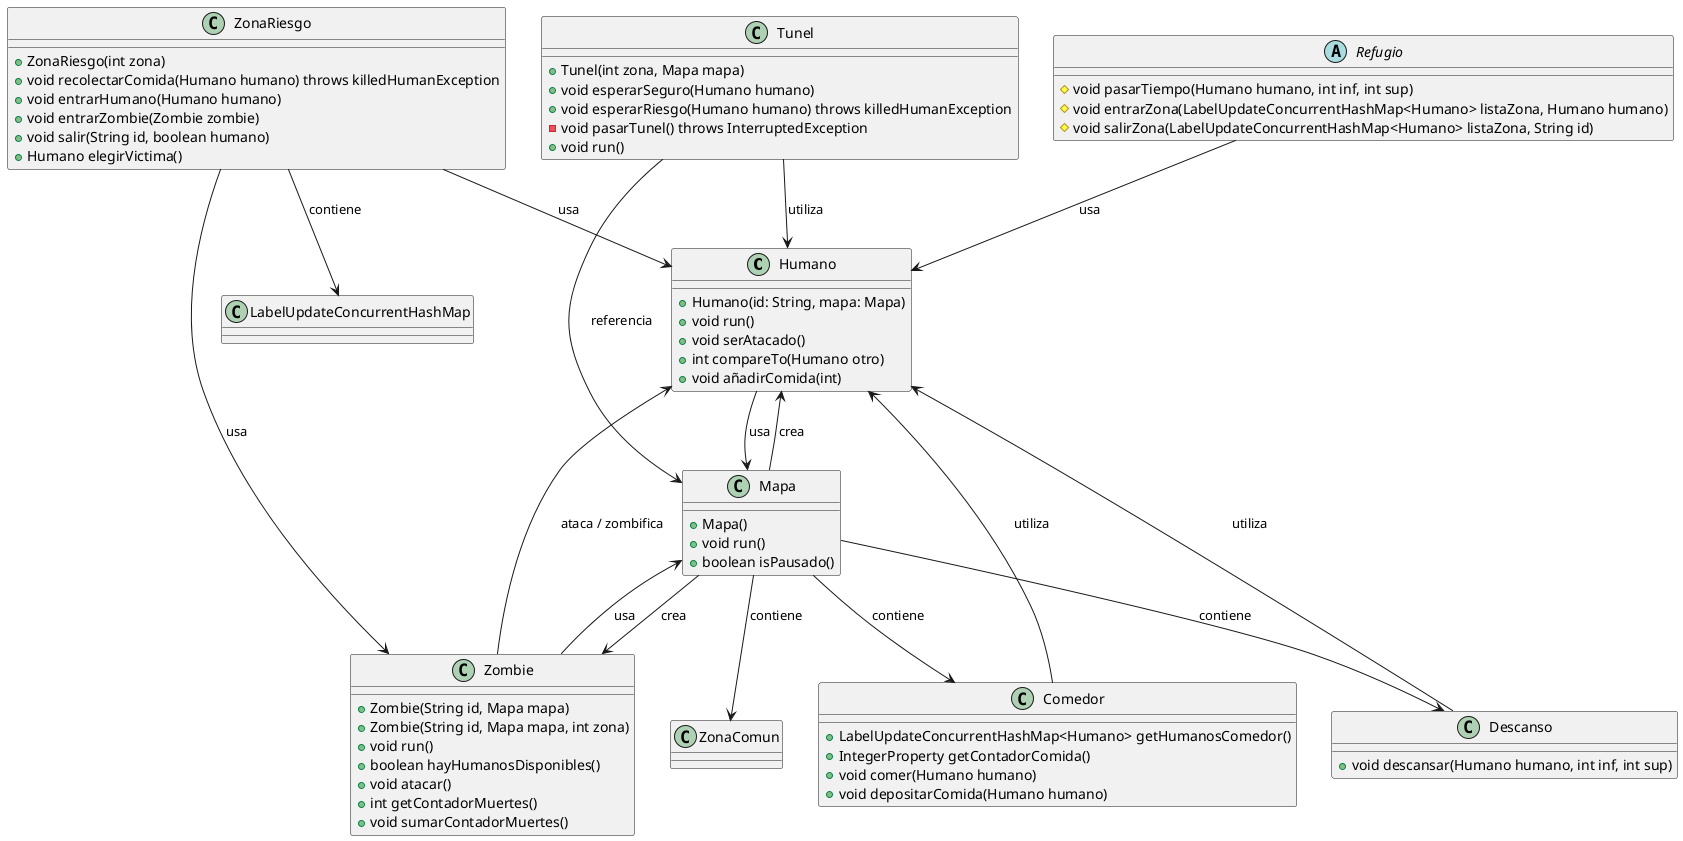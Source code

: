 @startuml
class Humano {
+ Humano(id: String, mapa: Mapa)
+ void run()
+ void serAtacado()
+ int compareTo(Humano otro)
+ void añadirComida(int)
}

class Zombie {
+ Zombie(String id, Mapa mapa)
+ Zombie(String id, Mapa mapa, int zona)
+ void run()
+ boolean hayHumanosDisponibles()
+ void atacar()
+ int getContadorMuertes()
+ void sumarContadorMuertes()
}

class Mapa {
+ Mapa()
+ void run()
+ boolean isPausado()
}

class ZonaRiesgo {
+ ZonaRiesgo(int zona)
+ void recolectarComida(Humano humano) throws killedHumanException
+ void entrarHumano(Humano humano)
+ void entrarZombie(Zombie zombie)
+ void salir(String id, boolean humano)
+ Humano elegirVictima()
}

class Tunel {
+ Tunel(int zona, Mapa mapa)
+ void esperarSeguro(Humano humano)
+ void esperarRiesgo(Humano humano) throws killedHumanException
- void pasarTunel() throws InterruptedException
+ void run()
}

class Comedor {
+ LabelUpdateConcurrentHashMap<Humano> getHumanosComedor()
+ IntegerProperty getContadorComida()
+ void comer(Humano humano)
+ void depositarComida(Humano humano)
}


class Descanso {
+ void descansar(Humano humano, int inf, int sup)
}

abstract class Refugio {
# void pasarTiempo(Humano humano, int inf, int sup)
# void entrarZona(LabelUpdateConcurrentHashMap<Humano> listaZona, Humano humano)
# void salirZona(LabelUpdateConcurrentHashMap<Humano> listaZona, String id)
}

Humano --> Mapa : usa
Mapa --> Comedor : contiene
Mapa --> ZonaComun : contiene
Mapa --> Descanso : contiene
Mapa --> Zombie : crea
Mapa --> Humano : crea
Zombie --> Mapa : usa
Zombie --> Humano : ataca / zombifica
ZonaRiesgo --> Humano : usa
ZonaRiesgo --> Zombie : usa
ZonaRiesgo --> LabelUpdateConcurrentHashMap : contiene
Tunel --> Humano : utiliza
Tunel --> Mapa : referencia
Comedor --> Humano : utiliza
Descanso --> Humano : utiliza
Refugio --> Humano : usa
@enduml